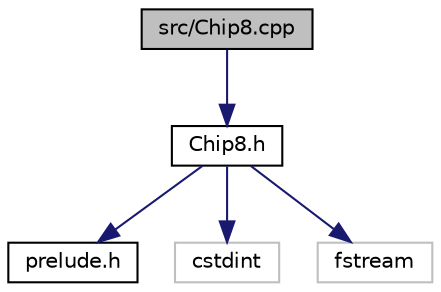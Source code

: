 digraph "src/Chip8.cpp"
{
 // LATEX_PDF_SIZE
  edge [fontname="Helvetica",fontsize="10",labelfontname="Helvetica",labelfontsize="10"];
  node [fontname="Helvetica",fontsize="10",shape=record];
  Node1 [label="src/Chip8.cpp",height=0.2,width=0.4,color="black", fillcolor="grey75", style="filled", fontcolor="black",tooltip="Implementation file for Chip8.h."];
  Node1 -> Node2 [color="midnightblue",fontsize="10",style="solid"];
  Node2 [label="Chip8.h",height=0.2,width=0.4,color="black", fillcolor="white", style="filled",URL="$Chip8_8h.html",tooltip="Header class for Chip8 core."];
  Node2 -> Node3 [color="midnightblue",fontsize="10",style="solid"];
  Node3 [label="prelude.h",height=0.2,width=0.4,color="black", fillcolor="white", style="filled",URL="$prelude_8h.html",tooltip="This file contains important constants, enums, etc., that are to be used in multiple places in the co..."];
  Node2 -> Node4 [color="midnightblue",fontsize="10",style="solid"];
  Node4 [label="cstdint",height=0.2,width=0.4,color="grey75", fillcolor="white", style="filled",tooltip=" "];
  Node2 -> Node5 [color="midnightblue",fontsize="10",style="solid"];
  Node5 [label="fstream",height=0.2,width=0.4,color="grey75", fillcolor="white", style="filled",tooltip=" "];
}
